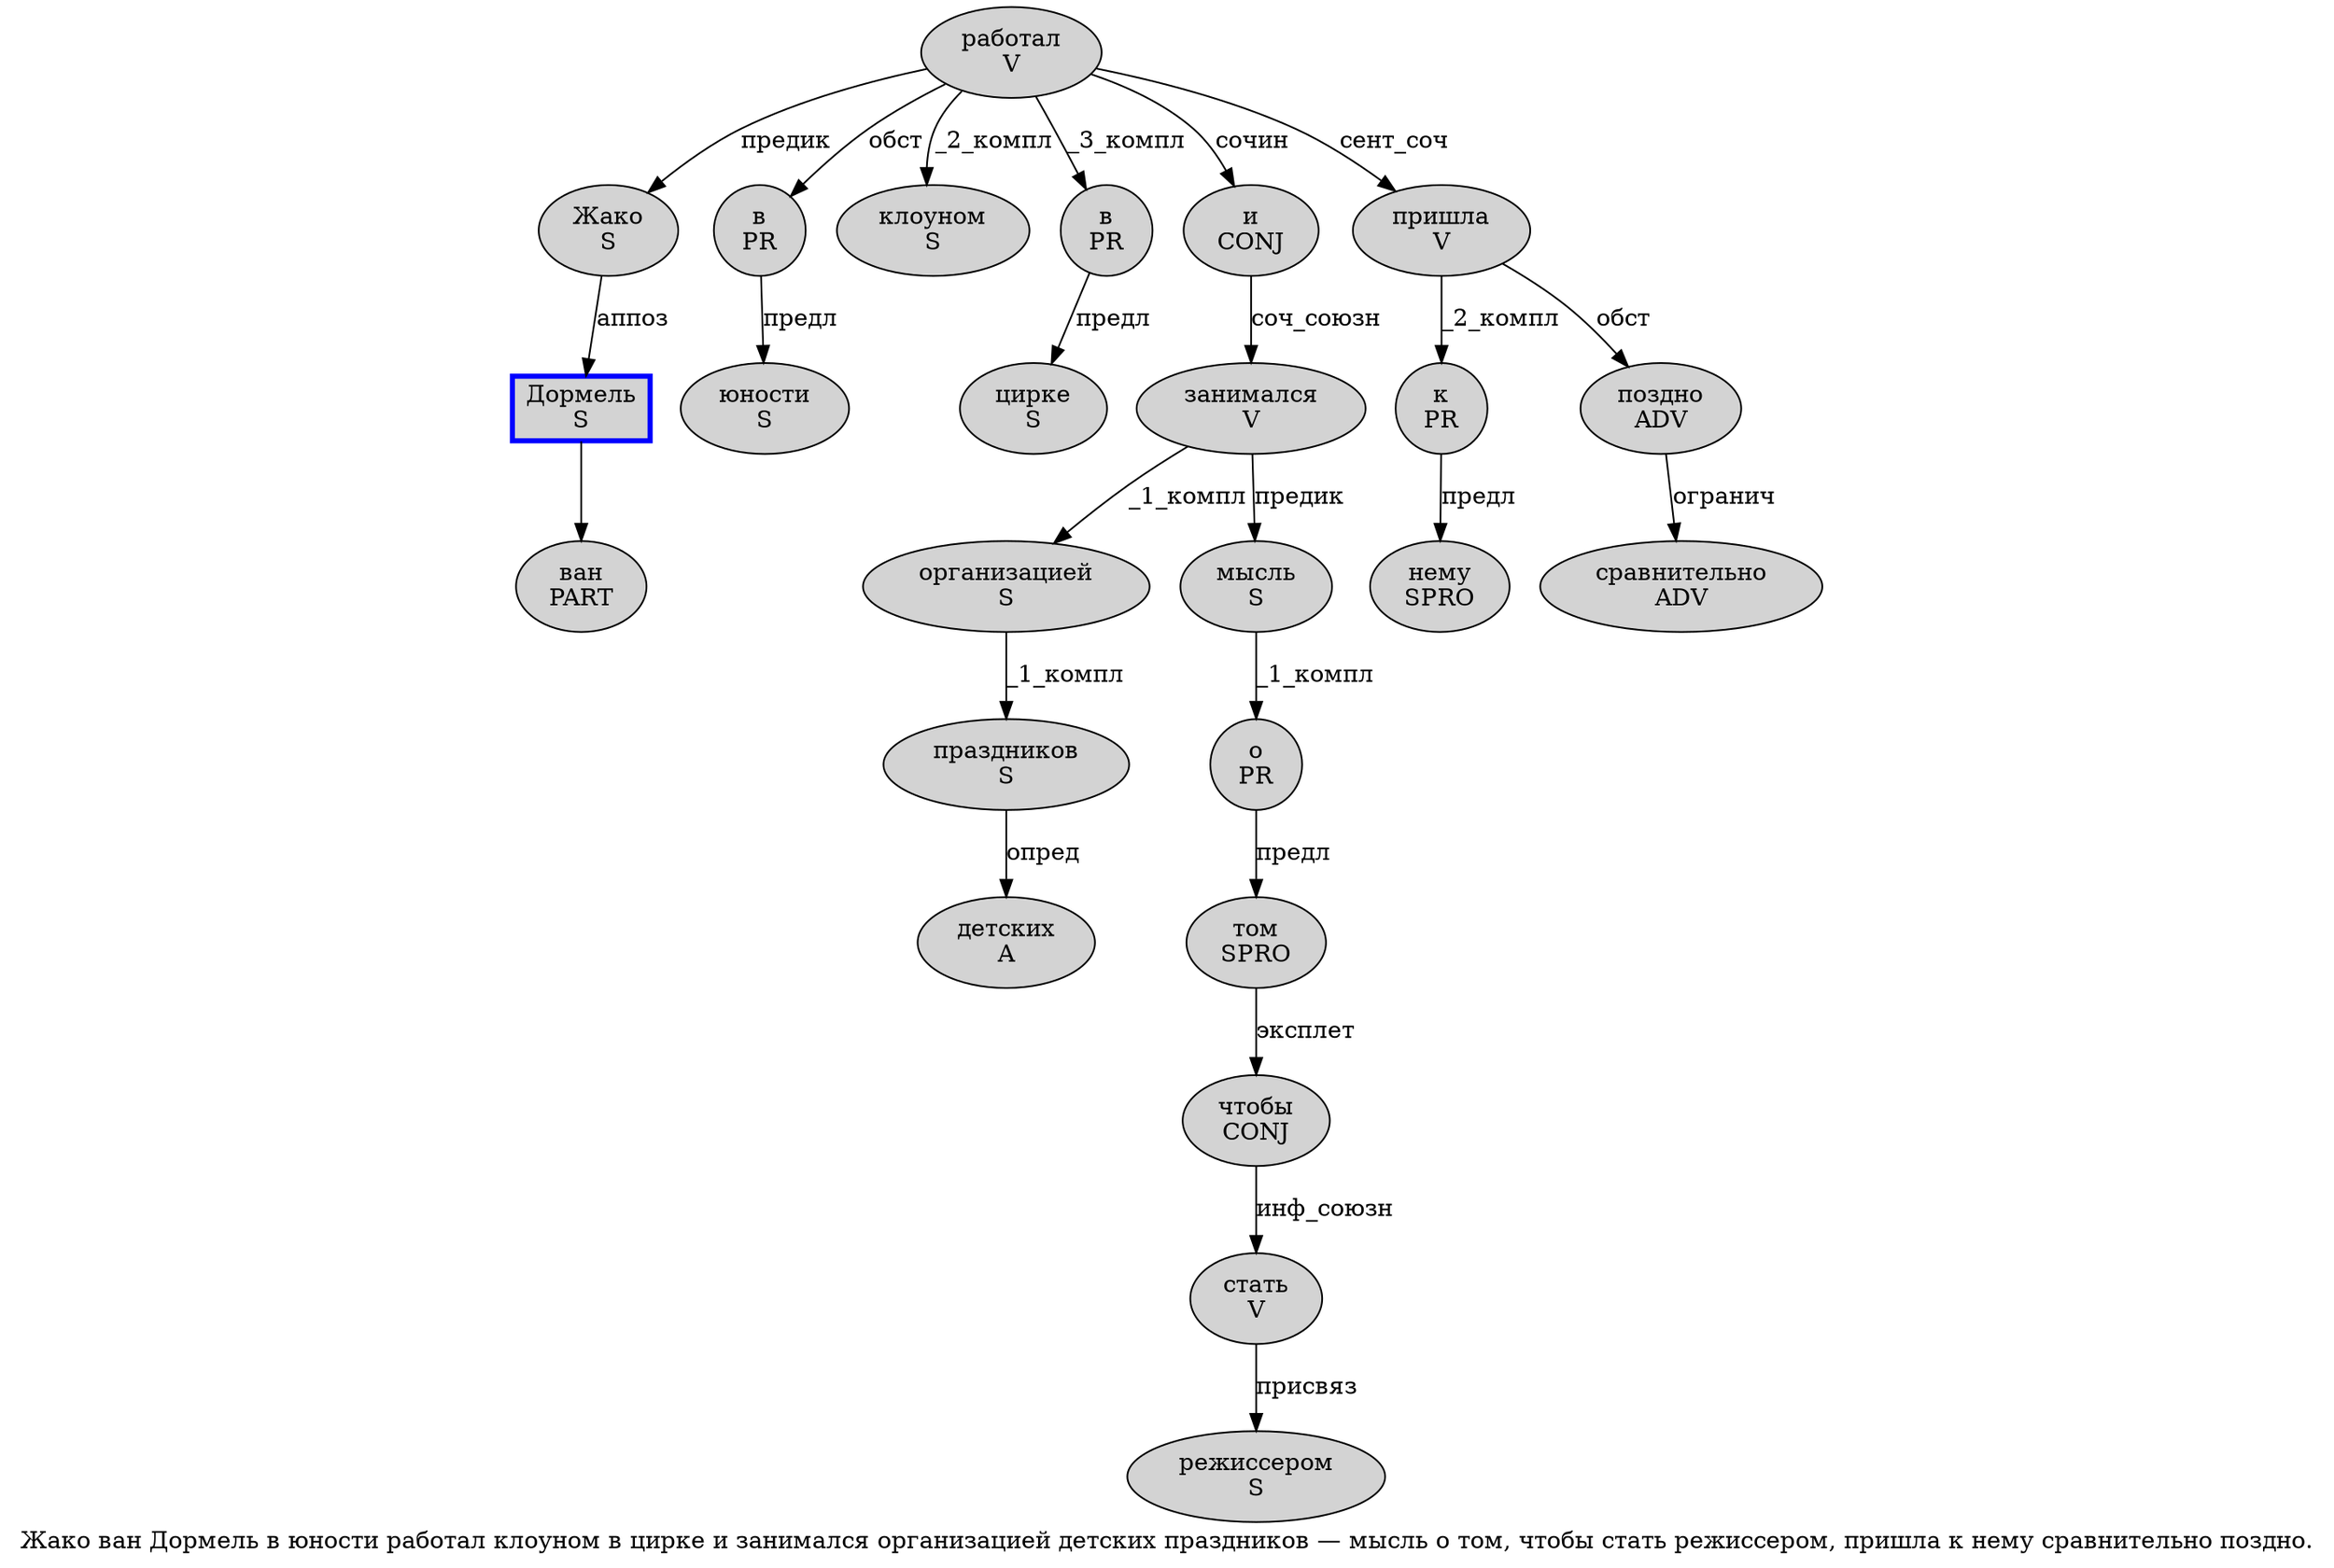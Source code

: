 digraph SENTENCE_772 {
	graph [label="Жако ван Дормель в юности работал клоуном в цирке и занимался организацией детских праздников — мысль о том, чтобы стать режиссером, пришла к нему сравнительно поздно."]
	node [style=filled]
		0 [label="Жако
S" color="" fillcolor=lightgray penwidth=1 shape=ellipse]
		1 [label="ван
PART" color="" fillcolor=lightgray penwidth=1 shape=ellipse]
		2 [label="Дормель
S" color=blue fillcolor=lightgray penwidth=3 shape=box]
		3 [label="в
PR" color="" fillcolor=lightgray penwidth=1 shape=ellipse]
		4 [label="юности
S" color="" fillcolor=lightgray penwidth=1 shape=ellipse]
		5 [label="работал
V" color="" fillcolor=lightgray penwidth=1 shape=ellipse]
		6 [label="клоуном
S" color="" fillcolor=lightgray penwidth=1 shape=ellipse]
		7 [label="в
PR" color="" fillcolor=lightgray penwidth=1 shape=ellipse]
		8 [label="цирке
S" color="" fillcolor=lightgray penwidth=1 shape=ellipse]
		9 [label="и
CONJ" color="" fillcolor=lightgray penwidth=1 shape=ellipse]
		10 [label="занимался
V" color="" fillcolor=lightgray penwidth=1 shape=ellipse]
		11 [label="организацией
S" color="" fillcolor=lightgray penwidth=1 shape=ellipse]
		12 [label="детских
A" color="" fillcolor=lightgray penwidth=1 shape=ellipse]
		13 [label="праздников
S" color="" fillcolor=lightgray penwidth=1 shape=ellipse]
		15 [label="мысль
S" color="" fillcolor=lightgray penwidth=1 shape=ellipse]
		16 [label="о
PR" color="" fillcolor=lightgray penwidth=1 shape=ellipse]
		17 [label="том
SPRO" color="" fillcolor=lightgray penwidth=1 shape=ellipse]
		19 [label="чтобы
CONJ" color="" fillcolor=lightgray penwidth=1 shape=ellipse]
		20 [label="стать
V" color="" fillcolor=lightgray penwidth=1 shape=ellipse]
		21 [label="режиссером
S" color="" fillcolor=lightgray penwidth=1 shape=ellipse]
		23 [label="пришла
V" color="" fillcolor=lightgray penwidth=1 shape=ellipse]
		24 [label="к
PR" color="" fillcolor=lightgray penwidth=1 shape=ellipse]
		25 [label="нему
SPRO" color="" fillcolor=lightgray penwidth=1 shape=ellipse]
		26 [label="сравнительно
ADV" color="" fillcolor=lightgray penwidth=1 shape=ellipse]
		27 [label="поздно
ADV" color="" fillcolor=lightgray penwidth=1 shape=ellipse]
			19 -> 20 [label="инф_союзн"]
			11 -> 13 [label="_1_компл"]
			24 -> 25 [label="предл"]
			20 -> 21 [label="присвяз"]
			15 -> 16 [label="_1_компл"]
			5 -> 0 [label="предик"]
			5 -> 3 [label="обст"]
			5 -> 6 [label="_2_компл"]
			5 -> 7 [label="_3_компл"]
			5 -> 9 [label="сочин"]
			5 -> 23 [label="сент_соч"]
			13 -> 12 [label="опред"]
			2 -> 1
			16 -> 17 [label="предл"]
			27 -> 26 [label="огранич"]
			17 -> 19 [label="эксплет"]
			3 -> 4 [label="предл"]
			23 -> 24 [label="_2_компл"]
			23 -> 27 [label="обст"]
			0 -> 2 [label="аппоз"]
			10 -> 11 [label="_1_компл"]
			10 -> 15 [label="предик"]
			7 -> 8 [label="предл"]
			9 -> 10 [label="соч_союзн"]
}